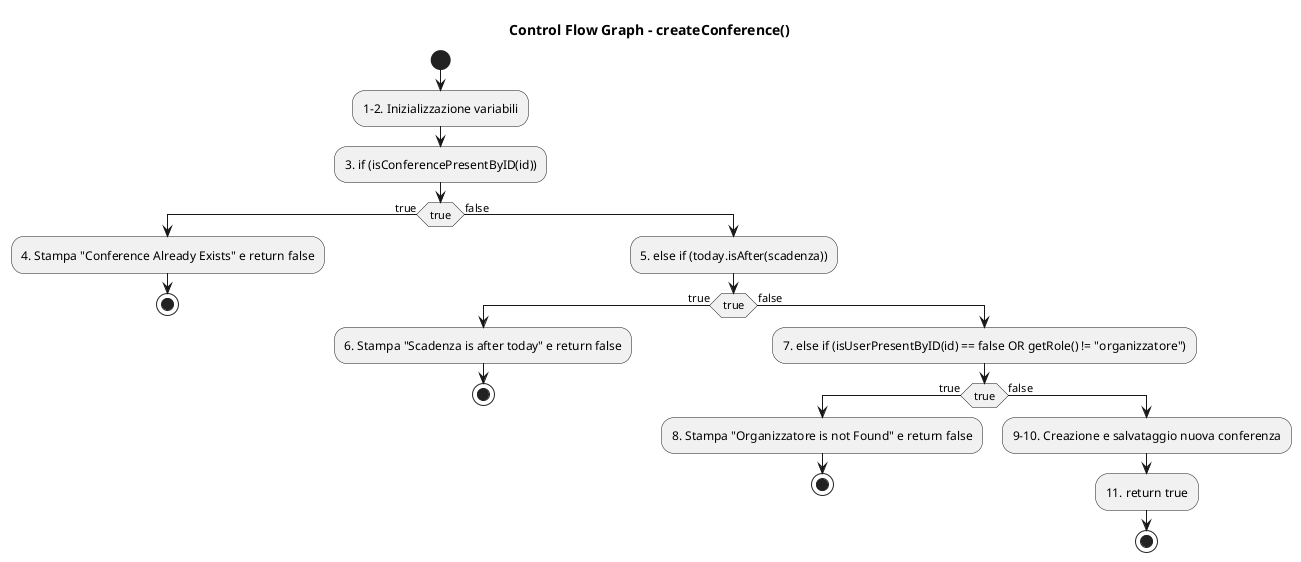 @startuml
title Control Flow Graph - createConference()

start
:1-2. Inizializzazione variabili;
:3. if (isConferencePresentByID(id));
  if (true) then (true)
    :4. Stampa "Conference Already Exists" e return false;
    stop
  else (false)
  :5. else if (today.isAfter(scadenza));
    if (true) then (true)
      :6. Stampa "Scadenza is after today" e return false;
      stop
    else (false)
    :7. else if (isUserPresentByID(id) == false OR getRole() != "organizzatore");
      if (true) then (true)
        :8. Stampa "Organizzatore is not Found" e return false;
        stop
      else (false)
        :9-10. Creazione e salvataggio nuova conferenza;
        :11. return true;
        stop
      endif
    endif
  endif
@enduml
